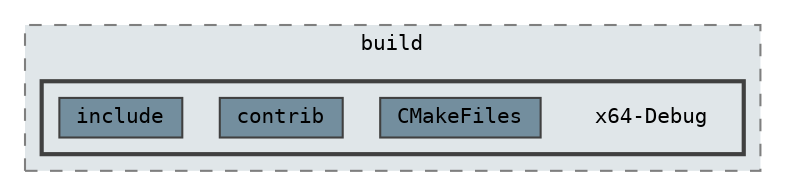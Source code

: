 digraph "C:/Users/s239074/Documents/ogl_renderer/thirdparty/assimp/out/build/x64-Debug"
{
 // LATEX_PDF_SIZE
  bgcolor="transparent";
  edge [fontname=Terminal,fontsize=10,labelfontname=Helvetica,labelfontsize=10];
  node [fontname=Terminal,fontsize=10,shape=box,height=0.2,width=0.4];
  compound=true
  subgraph clusterdir_bd6037ecf66be26acad4f1313dbbba4d {
    graph [ bgcolor="#e0e6e9", pencolor="grey50", label="build", fontname=Terminal,fontsize=10 style="filled,dashed", URL="dir_bd6037ecf66be26acad4f1313dbbba4d.html",tooltip=""]
  subgraph clusterdir_637c6ed8f29b8cfe711481393b61cedb {
    graph [ bgcolor="#e0e6e9", pencolor="grey25", label="", fontname=Terminal,fontsize=10 style="filled,bold", URL="dir_637c6ed8f29b8cfe711481393b61cedb.html",tooltip=""]
    dir_637c6ed8f29b8cfe711481393b61cedb [shape=plaintext, label="x64-Debug"];
  dir_e34458330b627ff517955415a4f9948f [label="CMakeFiles", fillcolor="#738e9e", color="grey25", style="filled", URL="dir_e34458330b627ff517955415a4f9948f.html",tooltip=""];
  dir_95eaec3c7afc1b8ee1294e567d837bd7 [label="contrib", fillcolor="#738e9e", color="grey25", style="filled", URL="dir_95eaec3c7afc1b8ee1294e567d837bd7.html",tooltip=""];
  dir_5adce69ec9a3cae2207737d18bce602f [label="include", fillcolor="#738e9e", color="grey25", style="filled", URL="dir_5adce69ec9a3cae2207737d18bce602f.html",tooltip=""];
  }
  }
}
